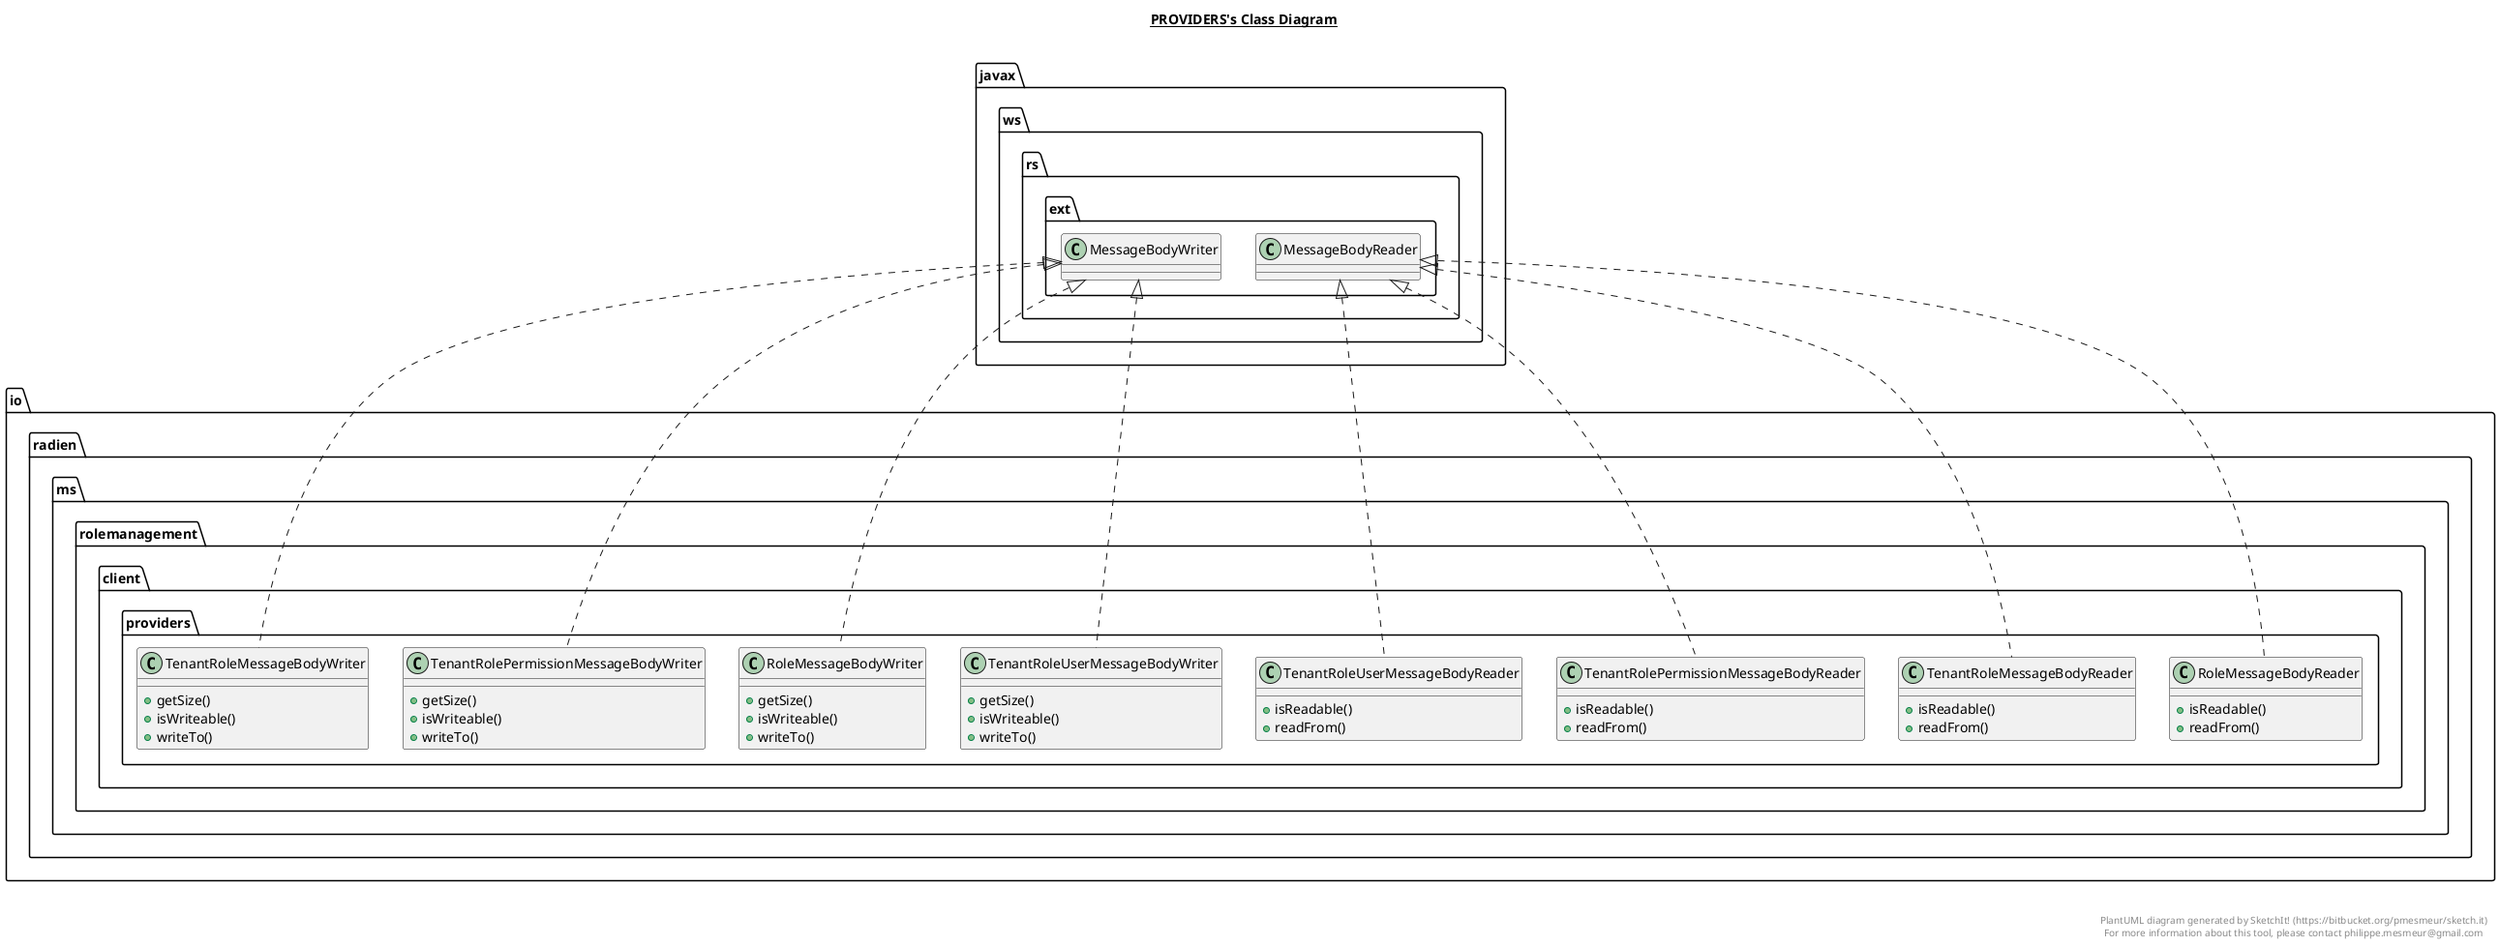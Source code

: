 @startuml

title __PROVIDERS's Class Diagram__\n

  namespace io.radien.ms.rolemanagement.client.providers {
    class io.radien.ms.rolemanagement.client.providers.RoleMessageBodyReader {
        + isReadable()
        + readFrom()
    }
  }
  

  namespace io.radien.ms.rolemanagement.client.providers {
    class io.radien.ms.rolemanagement.client.providers.RoleMessageBodyWriter {
        + getSize()
        + isWriteable()
        + writeTo()
    }
  }
  

  namespace io.radien.ms.rolemanagement.client.providers {
    class io.radien.ms.rolemanagement.client.providers.TenantRoleMessageBodyReader {
        + isReadable()
        + readFrom()
    }
  }
  

  namespace io.radien.ms.rolemanagement.client.providers {
    class io.radien.ms.rolemanagement.client.providers.TenantRoleMessageBodyWriter {
        + getSize()
        + isWriteable()
        + writeTo()
    }
  }
  

  namespace io.radien.ms.rolemanagement.client.providers {
    class io.radien.ms.rolemanagement.client.providers.TenantRolePermissionMessageBodyReader {
        + isReadable()
        + readFrom()
    }
  }
  

  namespace io.radien.ms.rolemanagement.client.providers {
    class io.radien.ms.rolemanagement.client.providers.TenantRolePermissionMessageBodyWriter {
        + getSize()
        + isWriteable()
        + writeTo()
    }
  }
  

  namespace io.radien.ms.rolemanagement.client.providers {
    class io.radien.ms.rolemanagement.client.providers.TenantRoleUserMessageBodyReader {
        + isReadable()
        + readFrom()
    }
  }
  

  namespace io.radien.ms.rolemanagement.client.providers {
    class io.radien.ms.rolemanagement.client.providers.TenantRoleUserMessageBodyWriter {
        + getSize()
        + isWriteable()
        + writeTo()
    }
  }
  

  io.radien.ms.rolemanagement.client.providers.RoleMessageBodyReader .up.|> javax.ws.rs.ext.MessageBodyReader
  io.radien.ms.rolemanagement.client.providers.RoleMessageBodyWriter .up.|> javax.ws.rs.ext.MessageBodyWriter
  io.radien.ms.rolemanagement.client.providers.TenantRoleMessageBodyReader .up.|> javax.ws.rs.ext.MessageBodyReader
  io.radien.ms.rolemanagement.client.providers.TenantRoleMessageBodyWriter .up.|> javax.ws.rs.ext.MessageBodyWriter
  io.radien.ms.rolemanagement.client.providers.TenantRolePermissionMessageBodyReader .up.|> javax.ws.rs.ext.MessageBodyReader
  io.radien.ms.rolemanagement.client.providers.TenantRolePermissionMessageBodyWriter .up.|> javax.ws.rs.ext.MessageBodyWriter
  io.radien.ms.rolemanagement.client.providers.TenantRoleUserMessageBodyReader .up.|> javax.ws.rs.ext.MessageBodyReader
  io.radien.ms.rolemanagement.client.providers.TenantRoleUserMessageBodyWriter .up.|> javax.ws.rs.ext.MessageBodyWriter


right footer


PlantUML diagram generated by SketchIt! (https://bitbucket.org/pmesmeur/sketch.it)
For more information about this tool, please contact philippe.mesmeur@gmail.com
endfooter

@enduml
